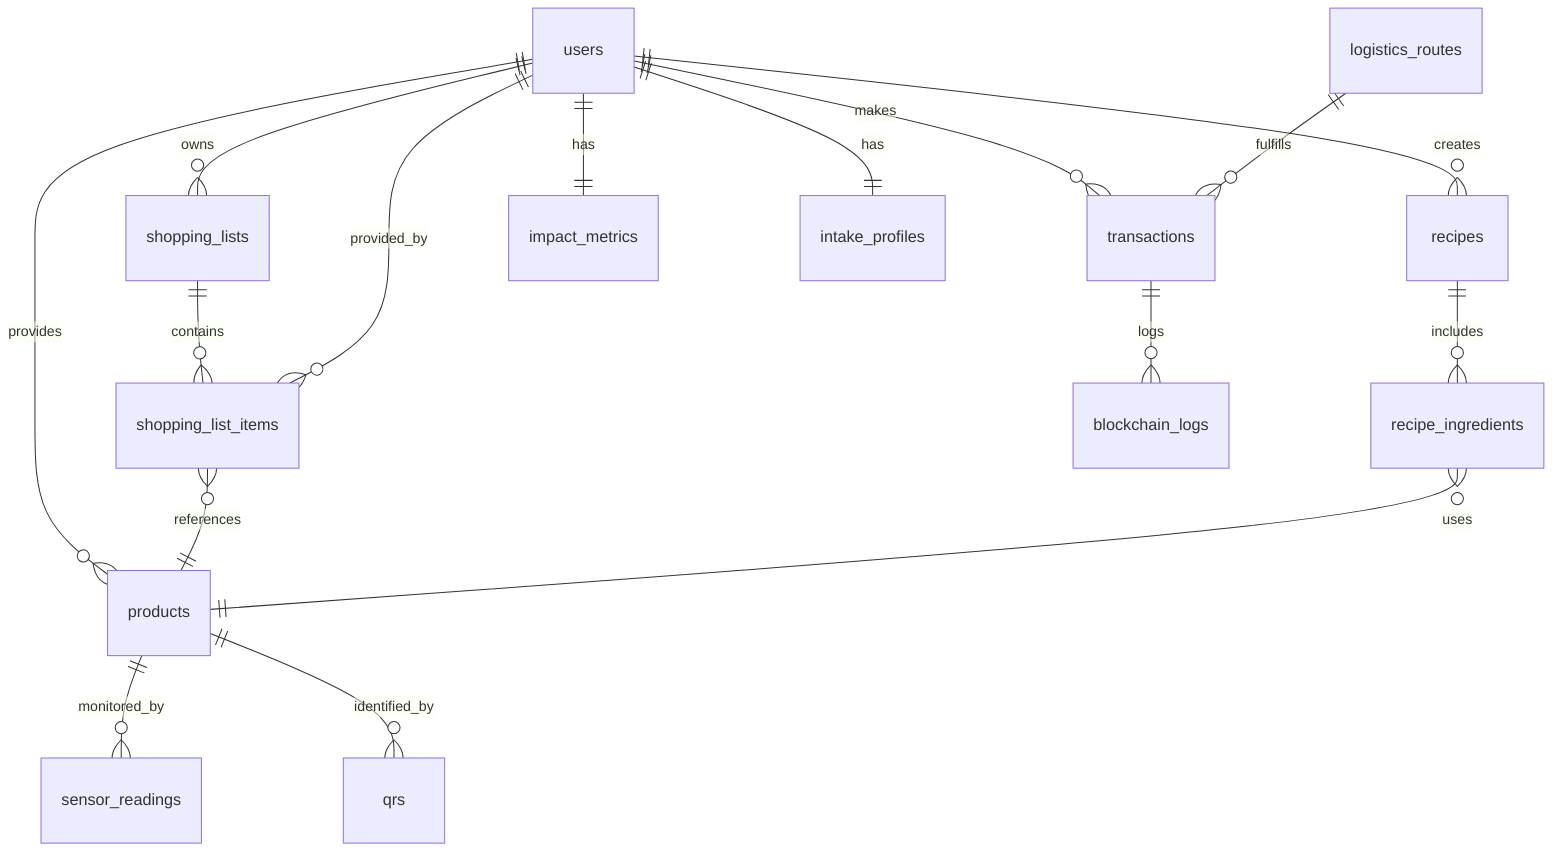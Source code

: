 erDiagram
  users ||--o{ products : provides
  users ||--o{ transactions : makes
  users ||--o{ shopping_lists : owns
  users ||--o{ recipes : creates
  users ||--|| impact_metrics : has
  users ||--|| intake_profiles : has

  shopping_lists ||--o{ shopping_list_items : contains
  shopping_list_items }o--|| products : references
  shopping_list_items }o--|| users : provided_by

  recipes ||--o{ recipe_ingredients : includes
  recipe_ingredients }o--|| products : uses

  transactions ||--o{ blockchain_logs : logs
  products ||--o{ sensor_readings : monitored_by
  products ||--o{ qrs : identified_by

  logistics_routes ||--o{ transactions : fulfills